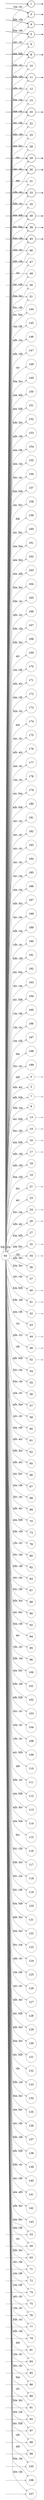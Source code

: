 digraph
{
  vcsn_context = "lat<letterset<char_letters(abc)>, letterset<char_letters(abc)>>, b"
  rankdir = LR
  edge [arrowhead = vee, arrowsize = .6]
  {
    node [shape = point, width = 0]
    I1
    I3
    I4
    I5
    I6
    I8
    I10
    I11
    I12
    I15
    I20
    I22
    I25
    I28
    I29
    I30
    I31
    I33
    I35
    I38
    I39
    I45
    I46
    I47
    I49
    I50
    I51
    I53
    I59
    I63
    I71
    I72
    I74
    I75
    I76
    I77
    I79
    I81
    I84
    I85
    I86
    I89
    I91
    I93
    I97
    I98
    I99
    I105
    I106
    I107
    F0
    F1
    F3
    F4
    F5
    F7
    F8
    F11
    F13
    F14
    F16
    F17
    F20
    F21
    F24
    F26
    F29
    F30
    F32
    F33
    F34
    F38
    F39
    F40
    F41
    F42
    F44
    F45
    F48
    F52
  }
  {
    node [shape = circle, style = rounded, width = 0.5]
    0 [color = DimGray]
    1
    2 [color = DimGray]
    3
    4
    5
    6 [color = DimGray]
    7 [color = DimGray]
    8
    9 [color = DimGray]
    10 [color = DimGray]
    11
    12 [color = DimGray]
    13 [color = DimGray]
    14 [color = DimGray]
    15 [color = DimGray]
    16 [color = DimGray]
    17 [color = DimGray]
    18 [color = DimGray]
    19 [color = DimGray]
    20
    21 [color = DimGray]
    22 [color = DimGray]
    23 [color = DimGray]
    24 [color = DimGray]
    25 [color = DimGray]
    26 [color = DimGray]
    27 [color = DimGray]
    28 [color = DimGray]
    29
    30
    31 [color = DimGray]
    32 [color = DimGray]
    33
    34 [color = DimGray]
    35 [color = DimGray]
    36 [color = DimGray]
    37 [color = DimGray]
    38
    39
    40 [color = DimGray]
    41 [color = DimGray]
    42 [color = DimGray]
    43 [color = DimGray]
    44 [color = DimGray]
    45
    46 [color = DimGray]
    47 [color = DimGray]
    48 [color = DimGray]
    49 [color = DimGray]
    50 [color = DimGray]
    51 [color = DimGray]
    52 [color = DimGray]
    53 [color = DimGray]
    54 [color = DimGray]
    55 [color = DimGray]
    56 [color = DimGray]
    57 [color = DimGray]
    58 [color = DimGray]
    59 [color = DimGray]
    60 [color = DimGray]
    61 [color = DimGray]
    62 [color = DimGray]
    63 [color = DimGray]
    64 [color = DimGray]
    65 [color = DimGray]
    66 [color = DimGray]
    67 [color = DimGray]
    68 [color = DimGray]
    69 [color = DimGray]
    70 [color = DimGray]
    71 [color = DimGray]
    72 [color = DimGray]
    73 [color = DimGray]
    74 [color = DimGray]
    75 [color = DimGray]
    76 [color = DimGray]
    77 [color = DimGray]
    78 [color = DimGray]
    79 [color = DimGray]
    80 [color = DimGray]
    81 [color = DimGray]
    82 [color = DimGray]
    83 [color = DimGray]
    84 [color = DimGray]
    85 [color = DimGray]
    86 [color = DimGray]
    87 [color = DimGray]
    88 [color = DimGray]
    89 [color = DimGray]
    90 [color = DimGray]
    91 [color = DimGray]
    92 [color = DimGray]
    93 [color = DimGray]
    94 [color = DimGray]
    95 [color = DimGray]
    96 [color = DimGray]
    97 [color = DimGray]
    98 [color = DimGray]
    99 [color = DimGray]
    100 [color = DimGray]
    101 [color = DimGray]
    102 [color = DimGray]
    103 [color = DimGray]
    104 [color = DimGray]
    105 [color = DimGray]
    106 [color = DimGray]
    107 [color = DimGray]
    108 [color = DimGray]
    109 [color = DimGray]
    110 [color = DimGray]
    111 [color = DimGray]
    112 [color = DimGray]
    113 [color = DimGray]
    114 [color = DimGray]
    115 [color = DimGray]
    116 [color = DimGray]
    117 [color = DimGray]
    118 [color = DimGray]
    119 [color = DimGray]
    120 [color = DimGray]
    121 [color = DimGray]
    122 [color = DimGray]
    123 [color = DimGray]
    124 [color = DimGray]
    125 [color = DimGray]
    126 [color = DimGray]
    127 [color = DimGray]
    128 [color = DimGray]
    129 [color = DimGray]
    130 [color = DimGray]
    131 [color = DimGray]
    132 [color = DimGray]
    133 [color = DimGray]
    134 [color = DimGray]
    135 [color = DimGray]
    136 [color = DimGray]
    137 [color = DimGray]
    138 [color = DimGray]
    139 [color = DimGray]
    140 [color = DimGray]
    141 [color = DimGray]
    142 [color = DimGray]
    143 [color = DimGray]
    144 [color = DimGray]
    145 [color = DimGray]
    146 [color = DimGray]
    147 [color = DimGray]
    148 [color = DimGray]
    149 [color = DimGray]
    150 [color = DimGray]
    151 [color = DimGray]
    152 [color = DimGray]
    153 [color = DimGray]
    154 [color = DimGray]
    155 [color = DimGray]
    156 [color = DimGray]
    157 [color = DimGray]
    158 [color = DimGray]
    159 [color = DimGray]
    160 [color = DimGray]
    161 [color = DimGray]
    162 [color = DimGray]
    163 [color = DimGray]
    164 [color = DimGray]
    165 [color = DimGray]
    166 [color = DimGray]
    167 [color = DimGray]
    168 [color = DimGray]
    169 [color = DimGray]
    170 [color = DimGray]
    171 [color = DimGray]
    172 [color = DimGray]
    173 [color = DimGray]
    174 [color = DimGray]
    175 [color = DimGray]
    176 [color = DimGray]
    177 [color = DimGray]
    178 [color = DimGray]
    179 [color = DimGray]
    180 [color = DimGray]
    181 [color = DimGray]
    182 [color = DimGray]
    183 [color = DimGray]
    184 [color = DimGray]
    185 [color = DimGray]
    186 [color = DimGray]
    187 [color = DimGray]
    188 [color = DimGray]
    189 [color = DimGray]
    190 [color = DimGray]
    191 [color = DimGray]
    192 [color = DimGray]
    193 [color = DimGray]
    194 [color = DimGray]
    195 [color = DimGray]
    196 [color = DimGray]
    197 [color = DimGray]
    198 [color = DimGray]
    199 [color = DimGray]
  }
  I1 -> 1
  I3 -> 3
  I4 -> 4
  I5 -> 5
  I6 -> 6 [color = DimGray]
  I8 -> 8
  I10 -> 10 [color = DimGray]
  I11 -> 11
  I12 -> 12 [color = DimGray]
  I15 -> 15 [color = DimGray]
  I20 -> 20
  I22 -> 22 [color = DimGray]
  I25 -> 25 [color = DimGray]
  I28 -> 28 [color = DimGray]
  I29 -> 29
  I30 -> 30
  I31 -> 31 [color = DimGray]
  I33 -> 33
  I35 -> 35 [color = DimGray]
  I38 -> 38
  I39 -> 39
  I45 -> 45
  I46 -> 46 [color = DimGray]
  I47 -> 47 [color = DimGray]
  I49 -> 49 [color = DimGray]
  I50 -> 50 [color = DimGray]
  I51 -> 51 [color = DimGray]
  I53 -> 53 [color = DimGray]
  I59 -> 59 [color = DimGray]
  I63 -> 63 [color = DimGray]
  I71 -> 71 [color = DimGray]
  I72 -> 72 [color = DimGray]
  I74 -> 74 [color = DimGray]
  I75 -> 75 [color = DimGray]
  I76 -> 76 [color = DimGray]
  I77 -> 77 [color = DimGray]
  I79 -> 79 [color = DimGray]
  I81 -> 81 [color = DimGray]
  I84 -> 84 [color = DimGray]
  I85 -> 85 [color = DimGray]
  I86 -> 86 [color = DimGray]
  I89 -> 89 [color = DimGray]
  I91 -> 91 [color = DimGray]
  I93 -> 93 [color = DimGray]
  I97 -> 97 [color = DimGray]
  I98 -> 98 [color = DimGray]
  I99 -> 99 [color = DimGray]
  I105 -> 105 [color = DimGray]
  I106 -> 106 [color = DimGray]
  I107 -> 107 [color = DimGray]
  0 -> F0 [color = DimGray]
  1 -> F1
  3 -> F3
  4 -> F4
  5 -> F5
  7 -> F7 [color = DimGray]
  8 -> F8
  11 -> F11
  13 -> F13 [color = DimGray]
  14 -> F14 [color = DimGray]
  16 -> F16 [color = DimGray]
  17 -> F17 [color = DimGray]
  20 -> F20
  21 -> F21 [color = DimGray]
  24 -> F24 [color = DimGray]
  26 -> F26 [color = DimGray]
  29 -> F29
  30 -> F30
  32 -> F32 [color = DimGray]
  33 -> F33
  34 -> F34 [color = DimGray]
  38 -> F38
  39 -> F39
  40 -> F40 [color = DimGray]
  41 -> F41 [color = DimGray]
  42 -> F42 [color = DimGray]
  44 -> F44 [color = DimGray]
  45 -> F45
  48 -> F48 [color = DimGray]
  52 -> F52 [color = DimGray]
  64 -> 0 [label = "a|b", color = DimGray]
  64 -> 1 [label = "c|a, c|c", color = DimGray]
  64 -> 2 [label = "a|b, a|c", color = DimGray]
  64 -> 3 [label = "b|b, c|b", color = DimGray]
  64 -> 4 [label = "b|a, c|b", color = DimGray]
  64 -> 5 [label = "a|c, c|c", color = DimGray]
  64 -> 6 [label = "a|a, b|b", color = DimGray]
  64 -> 7 [label = "a|b, b|b", color = DimGray]
  64 -> 8 [label = "b|b, c|c", color = DimGray]
  64 -> 9 [label = "b|b, c|a", color = DimGray]
  64 -> 10 [label = "b|b, c|b", color = DimGray]
  64 -> 11 [label = "a|b, c|c", color = DimGray]
  64 -> 12 [label = "b|a, c|a", color = DimGray]
  64 -> 13 [label = "a|c, b|b", color = DimGray]
  64 -> 14 [label = "b|c, c|b", color = DimGray]
  64 -> 15 [label = "a|a, c|c", color = DimGray]
  64 -> 16 [label = "a|a, b|b", color = DimGray]
  64 -> 17 [label = "a|b, c|b", color = DimGray]
  64 -> 18 [label = "a|b, c|b", color = DimGray]
  64 -> 19 [label = "b|a, c|b", color = DimGray]
  64 -> 20 [label = "a|c, c|b", color = DimGray]
  64 -> 21 [label = "b|c", color = DimGray]
  64 -> 22 [label = "a|b, c|b", color = DimGray]
  64 -> 23 [label = "a|c", color = DimGray]
  64 -> 24 [label = "b|c, c|a", color = DimGray]
  64 -> 25 [label = "a|a, b|c", color = DimGray]
  64 -> 26 [label = "a|b, a|c", color = DimGray]
  64 -> 27 [label = "b|a, b|b", color = DimGray]
  64 -> 28 [label = "c|c", color = DimGray]
  64 -> 29 [label = "a|c, c|c", color = DimGray]
  64 -> 30 [label = "a|a", color = DimGray]
  64 -> 31 [label = "c|b, c|c", color = DimGray]
  64 -> 32 [label = "a|a, b|c", color = DimGray]
  64 -> 33 [label = "b|b, c|c", color = DimGray]
  64 -> 34 [label = "c|b", color = DimGray]
  64 -> 35 [label = "a|a, a|b", color = DimGray]
  64 -> 36 [label = "a|b, b|c", color = DimGray]
  64 -> 37 [label = "b|a, b|c", color = DimGray]
  64 -> 38 [label = "a|c, b|a", color = DimGray]
  64 -> 39 [label = "b|a, c|b", color = DimGray]
  64 -> 40 [label = "a|c, c|a", color = DimGray]
  64 -> 41 [label = "b|a, b|b", color = DimGray]
  64 -> 42 [label = "b|b, c|b", color = DimGray]
  64 -> 43 [label = "a|a, c|b", color = DimGray]
  64 -> 44 [label = "c|c", color = DimGray]
  64 -> 45 [label = "a|a, c|c", color = DimGray]
  64 -> 46 [label = "a|b, c|b", color = DimGray]
  64 -> 47 [label = "c|c", color = DimGray]
  64 -> 48 [label = "a|b, c|c", color = DimGray]
  64 -> 49 [label = "a|c, c|b", color = DimGray]
  64 -> 50 [label = "b|a, b|c", color = DimGray]
  64 -> 51 [label = "b|c, c|b", color = DimGray]
  64 -> 52 [label = "c|b", color = DimGray]
  64 -> 53 [label = "a|a, b|c", color = DimGray]
  64 -> 54 [label = "a|b, b|b", color = DimGray]
  64 -> 55 [label = "b|c, c|a", color = DimGray]
  64 -> 56 [label = "b|a, c|a", color = DimGray]
  64 -> 57 [label = "a|a, c|c", color = DimGray]
  64 -> 58 [label = "a|b, b|a", color = DimGray]
  64 -> 59 [label = "a|a, c|b", color = DimGray]
  64 -> 60 [label = "a|c, c|c", color = DimGray]
  64 -> 61 [label = "a|a, c|b", color = DimGray]
  64 -> 62 [label = "a|b, a|c", color = DimGray]
  64 -> 63 [label = "c|c", color = DimGray]
  64 -> 64 [label = "b|b, c|a", color = DimGray]
  64 -> 65 [label = "b|b, b|c", color = DimGray]
  64 -> 66 [label = "a|b, a|c", color = DimGray]
  64 -> 67 [label = "a|c, b|c", color = DimGray]
  64 -> 68 [label = "a|a, c|b", color = DimGray]
  64 -> 69 [label = "b|c, c|c", color = DimGray]
  64 -> 70 [label = "a|b, a|c", color = DimGray]
  64 -> 71 [label = "b|b, b|c", color = DimGray]
  64 -> 72 [label = "a|c, c|a", color = DimGray]
  64 -> 73 [label = "a|a, b|b", color = DimGray]
  64 -> 74 [label = "c|a, c|b", color = DimGray]
  64 -> 75 [label = "c|a, c|b", color = DimGray]
  64 -> 76 [label = "a|c, c|c", color = DimGray]
  64 -> 77 [label = "c|a, c|c", color = DimGray]
  64 -> 78 [label = "b|b, c|b", color = DimGray]
  64 -> 79 [label = "b|b, c|c", color = DimGray]
  64 -> 80 [label = "c|b, c|c", color = DimGray]
  64 -> 81 [label = "a|b, c|a", color = DimGray]
  64 -> 82 [label = "b|c, c|a", color = DimGray]
  64 -> 83 [label = "b|b, c|b", color = DimGray]
  64 -> 84 [label = "a|a", color = DimGray]
  64 -> 85 [label = "c|a, c|c", color = DimGray]
  64 -> 86 [label = "b|c, c|c", color = DimGray]
  64 -> 87 [label = "a|c, c|a", color = DimGray]
  64 -> 88 [label = "b|c, c|b", color = DimGray]
  64 -> 89 [label = "b|a", color = DimGray]
  64 -> 90 [label = "b|b, b|c", color = DimGray]
  64 -> 91 [label = "c|c", color = DimGray]
  64 -> 92 [label = "a|c, b|c", color = DimGray]
  64 -> 93 [label = "b|a, b|c", color = DimGray]
  64 -> 94 [label = "b|a, c|b", color = DimGray]
  64 -> 95 [label = "a|c", color = DimGray]
  64 -> 96 [label = "c|b, c|c", color = DimGray]
  64 -> 97 [label = "a|a, c|a", color = DimGray]
  64 -> 98 [label = "a|c, b|b", color = DimGray]
  64 -> 99 [label = "c|b", color = DimGray]
  64 -> 100 [label = "b|b, c|a", color = DimGray]
  64 -> 101 [label = "a|a, b|c", color = DimGray]
  64 -> 102 [label = "b|b, c|b", color = DimGray]
  64 -> 103 [label = "a|b, b|b", color = DimGray]
  64 -> 104 [label = "b|c, c|c", color = DimGray]
  64 -> 105 [label = "a|b", color = DimGray]
  64 -> 106 [label = "b|a, c|a", color = DimGray]
  64 -> 107 [label = "a|a, c|a", color = DimGray]
  64 -> 108 [label = "a|a, c|c", color = DimGray]
  64 -> 109 [label = "c|b, c|c", color = DimGray]
  64 -> 110 [label = "a|c, b|b", color = DimGray]
  64 -> 111 [label = "a|b", color = DimGray]
  64 -> 112 [label = "b|b, c|c", color = DimGray]
  64 -> 113 [label = "a|a, b|b", color = DimGray]
  64 -> 114 [label = "a|b, b|c", color = DimGray]
  64 -> 115 [label = "a|a, b|a", color = DimGray]
  64 -> 116 [label = "b|c", color = DimGray]
  64 -> 117 [label = "b|c, c|b", color = DimGray]
  64 -> 118 [label = "b|b, b|c", color = DimGray]
  64 -> 119 [label = "b|c, c|a", color = DimGray]
  64 -> 120 [label = "b|c, c|b", color = DimGray]
  64 -> 121 [label = "b|a, b|b", color = DimGray]
  64 -> 122 [label = "b|b, b|c", color = DimGray]
  64 -> 123 [label = "b|a, b|c", color = DimGray]
  64 -> 124 [label = "b|c, c|a", color = DimGray]
  64 -> 125 [label = "a|b, c|c", color = DimGray]
  64 -> 126 [label = "c|a, c|b", color = DimGray]
  64 -> 127 [label = "a|c, c|c", color = DimGray]
  64 -> 128 [label = "a|b, a|c", color = DimGray]
  64 -> 129 [label = "a|c, b|b", color = DimGray]
  64 -> 130 [label = "a|b, b|c", color = DimGray]
  64 -> 131 [label = "b|a, b|c", color = DimGray]
  64 -> 132 [label = "a|c, b|b", color = DimGray]
  64 -> 133 [label = "c|a", color = DimGray]
  64 -> 134 [label = "b|b, c|a", color = DimGray]
  64 -> 135 [label = "b|a, b|c", color = DimGray]
  64 -> 136 [label = "a|a, b|c", color = DimGray]
  64 -> 137 [label = "a|c, c|b", color = DimGray]
  64 -> 138 [label = "b|b, c|b", color = DimGray]
  64 -> 139 [label = "a|b, b|b", color = DimGray]
  64 -> 140 [label = "b|b, c|c", color = DimGray]
  64 -> 141 [label = "a|c, c|b", color = DimGray]
  64 -> 142 [label = "a|a, a|b", color = DimGray]
  64 -> 143 [label = "a|b, b|c", color = DimGray]
  64 -> 144 [label = "a|c, b|a", color = DimGray]
  64 -> 145 [label = "c|a, c|b", color = DimGray]
  64 -> 146 [label = "a|b, c|a", color = DimGray]
  64 -> 147 [label = "a|b, c|b", color = DimGray]
  64 -> 148 [label = "c|c", color = DimGray]
  64 -> 149 [label = "b|a, b|c", color = DimGray]
  64 -> 150 [label = "a|a, a|b", color = DimGray]
  64 -> 151 [label = "a|a, b|b", color = DimGray]
  64 -> 152 [label = "b|b, b|c", color = DimGray]
  64 -> 153 [label = "a|b, c|b", color = DimGray]
  64 -> 154 [label = "a|a, c|b", color = DimGray]
  64 -> 155 [label = "a|a, c|a", color = DimGray]
  64 -> 156 [label = "b|c, c|c", color = DimGray]
  64 -> 157 [label = "b|a, b|b", color = DimGray]
  64 -> 158 [label = "a|c, b|c", color = DimGray]
  64 -> 159 [label = "b|b", color = DimGray]
  64 -> 160 [label = "a|c, b|c", color = DimGray]
  64 -> 161 [label = "a|a, b|a", color = DimGray]
  64 -> 162 [label = "a|a, b|a", color = DimGray]
  64 -> 163 [label = "a|a, a|b", color = DimGray]
  64 -> 164 [label = "b|a, b|c", color = DimGray]
  64 -> 165 [label = "b|b, c|c", color = DimGray]
  64 -> 166 [label = "a|b, c|c", color = DimGray]
  64 -> 167 [label = "b|b, c|b", color = DimGray]
  64 -> 168 [label = "b|b, b|c", color = DimGray]
  64 -> 169 [label = "a|c", color = DimGray]
  64 -> 170 [label = "c|a, c|b", color = DimGray]
  64 -> 171 [label = "a|b, a|c", color = DimGray]
  64 -> 172 [label = "a|a, c|b", color = DimGray]
  64 -> 173 [label = "b|a, c|c", color = DimGray]
  64 -> 174 [label = "a|a", color = DimGray]
  64 -> 175 [label = "a|c, c|c", color = DimGray]
  64 -> 176 [label = "a|b, a|c", color = DimGray]
  64 -> 177 [label = "a|a, c|c", color = DimGray]
  64 -> 178 [label = "c|a, c|c", color = DimGray]
  64 -> 179 [label = "a|c, b|a", color = DimGray]
  64 -> 180 [label = "a|b, b|b", color = DimGray]
  64 -> 181 [label = "a|c, c|c", color = DimGray]
  64 -> 182 [label = "a|c, c|c", color = DimGray]
  64 -> 183 [label = "a|c, c|c", color = DimGray]
  64 -> 184 [label = "a|c, c|c", color = DimGray]
  64 -> 185 [label = "a|c, c|a", color = DimGray]
  64 -> 186 [label = "a|a, c|a", color = DimGray]
  64 -> 187 [label = "a|b, b|c", color = DimGray]
  64 -> 188 [label = "a|c, c|a", color = DimGray]
  64 -> 189 [label = "a|b, c|a", color = DimGray]
  64 -> 190 [label = "c|b, c|c", color = DimGray]
  64 -> 191 [label = "b|b, c|b", color = DimGray]
  64 -> 192 [label = "a|c, b|a", color = DimGray]
  64 -> 193 [label = "a|c, c|a", color = DimGray]
  64 -> 194 [label = "a|c, b|b", color = DimGray]
  64 -> 195 [label = "c|a, c|b", color = DimGray]
  64 -> 196 [label = "c|b, c|c", color = DimGray]
  64 -> 197 [label = "c|a, c|b", color = DimGray]
  64 -> 198 [label = "a|a", color = DimGray]
  64 -> 199 [label = "b|c, c|c", color = DimGray]
}
